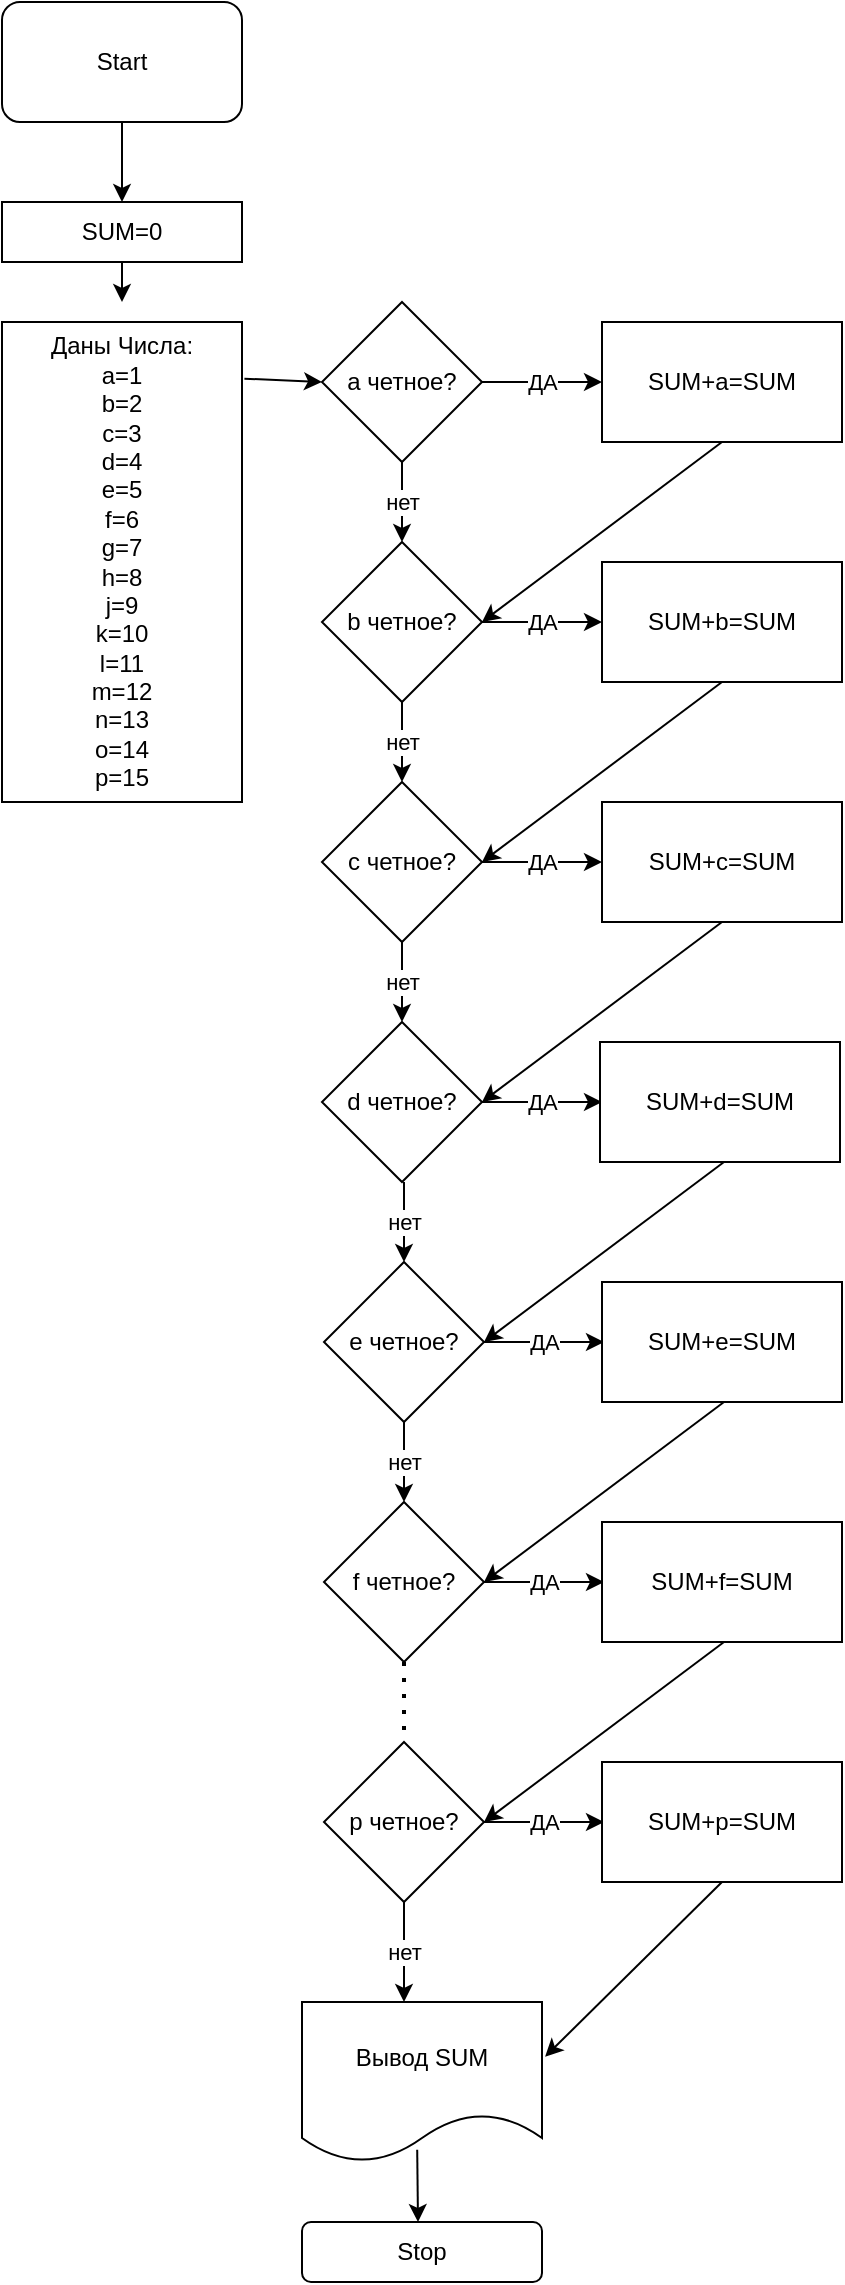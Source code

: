 <mxfile version="20.3.3" type="device"><diagram id="gCF8UKh4wigC_EpTEmOO" name="Страница 1"><mxGraphModel dx="1038" dy="575" grid="1" gridSize="10" guides="1" tooltips="1" connect="1" arrows="1" fold="1" page="1" pageScale="1" pageWidth="827" pageHeight="1169" math="0" shadow="0"><root><mxCell id="0"/><mxCell id="1" parent="0"/><mxCell id="QZ-LAQBpMABWLlG6mUAY-1" value="Start" style="rounded=1;whiteSpace=wrap;html=1;" vertex="1" parent="1"><mxGeometry x="20" y="10" width="120" height="60" as="geometry"/></mxCell><mxCell id="QZ-LAQBpMABWLlG6mUAY-3" value="Даны Числа:&lt;br&gt;a=1&lt;br&gt;b=2&lt;br&gt;c=3&lt;br&gt;d=4&lt;br&gt;e=5&lt;br&gt;f=6&lt;br&gt;g=7&lt;br&gt;h=8&lt;br&gt;j=9&lt;br&gt;k=10&lt;br&gt;l=11&lt;br&gt;m=12&lt;br&gt;n=13&lt;br&gt;o=14&lt;br&gt;p=15" style="rounded=0;whiteSpace=wrap;html=1;" vertex="1" parent="1"><mxGeometry x="20" y="170" width="120" height="240" as="geometry"/></mxCell><mxCell id="QZ-LAQBpMABWLlG6mUAY-4" value="" style="endArrow=classic;html=1;rounded=0;exitX=0.5;exitY=1;exitDx=0;exitDy=0;" edge="1" parent="1" source="QZ-LAQBpMABWLlG6mUAY-1"><mxGeometry width="50" height="50" relative="1" as="geometry"><mxPoint x="80" y="320" as="sourcePoint"/><mxPoint x="80" y="110" as="targetPoint"/></mxGeometry></mxCell><mxCell id="QZ-LAQBpMABWLlG6mUAY-5" value="" style="endArrow=classic;html=1;rounded=0;exitX=1.01;exitY=0.118;exitDx=0;exitDy=0;exitPerimeter=0;entryX=0;entryY=0.5;entryDx=0;entryDy=0;" edge="1" parent="1" source="QZ-LAQBpMABWLlG6mUAY-3" target="QZ-LAQBpMABWLlG6mUAY-6"><mxGeometry width="50" height="50" relative="1" as="geometry"><mxPoint x="390" y="370" as="sourcePoint"/><mxPoint x="170" y="230" as="targetPoint"/></mxGeometry></mxCell><mxCell id="QZ-LAQBpMABWLlG6mUAY-6" value="a четное?" style="rhombus;whiteSpace=wrap;html=1;" vertex="1" parent="1"><mxGeometry x="180" y="160" width="80" height="80" as="geometry"/></mxCell><mxCell id="QZ-LAQBpMABWLlG6mUAY-7" value="" style="endArrow=classic;html=1;rounded=0;exitX=1;exitY=0.5;exitDx=0;exitDy=0;" edge="1" parent="1" source="QZ-LAQBpMABWLlG6mUAY-6"><mxGeometry relative="1" as="geometry"><mxPoint x="280" y="199.5" as="sourcePoint"/><mxPoint x="320" y="200" as="targetPoint"/><Array as="points"><mxPoint x="310" y="200"/></Array></mxGeometry></mxCell><mxCell id="QZ-LAQBpMABWLlG6mUAY-8" value="ДА" style="edgeLabel;resizable=0;html=1;align=center;verticalAlign=middle;" connectable="0" vertex="1" parent="QZ-LAQBpMABWLlG6mUAY-7"><mxGeometry relative="1" as="geometry"/></mxCell><mxCell id="QZ-LAQBpMABWLlG6mUAY-9" value="" style="endArrow=classic;html=1;rounded=0;exitX=0.5;exitY=1;exitDx=0;exitDy=0;" edge="1" parent="1" source="QZ-LAQBpMABWLlG6mUAY-6"><mxGeometry relative="1" as="geometry"><mxPoint x="360" y="340" as="sourcePoint"/><mxPoint x="220" y="280" as="targetPoint"/></mxGeometry></mxCell><mxCell id="QZ-LAQBpMABWLlG6mUAY-10" value="нет" style="edgeLabel;resizable=0;html=1;align=center;verticalAlign=middle;" connectable="0" vertex="1" parent="QZ-LAQBpMABWLlG6mUAY-9"><mxGeometry relative="1" as="geometry"/></mxCell><mxCell id="QZ-LAQBpMABWLlG6mUAY-11" value="b четное?" style="rhombus;whiteSpace=wrap;html=1;" vertex="1" parent="1"><mxGeometry x="180" y="280" width="80" height="80" as="geometry"/></mxCell><mxCell id="QZ-LAQBpMABWLlG6mUAY-12" value="SUM+a=SUM" style="rounded=0;whiteSpace=wrap;html=1;" vertex="1" parent="1"><mxGeometry x="320" y="170" width="120" height="60" as="geometry"/></mxCell><mxCell id="QZ-LAQBpMABWLlG6mUAY-13" value="" style="endArrow=classic;html=1;rounded=0;exitX=0.5;exitY=1;exitDx=0;exitDy=0;entryX=1;entryY=0.5;entryDx=0;entryDy=0;" edge="1" parent="1" source="QZ-LAQBpMABWLlG6mUAY-12" target="QZ-LAQBpMABWLlG6mUAY-11"><mxGeometry width="50" height="50" relative="1" as="geometry"><mxPoint x="390" y="370" as="sourcePoint"/><mxPoint x="440" y="320" as="targetPoint"/></mxGeometry></mxCell><mxCell id="QZ-LAQBpMABWLlG6mUAY-14" value="" style="endArrow=classic;html=1;rounded=0;exitX=1;exitY=0.5;exitDx=0;exitDy=0;" edge="1" parent="1"><mxGeometry relative="1" as="geometry"><mxPoint x="260" y="320" as="sourcePoint"/><mxPoint x="320" y="320" as="targetPoint"/><Array as="points"><mxPoint x="310" y="320"/></Array></mxGeometry></mxCell><mxCell id="QZ-LAQBpMABWLlG6mUAY-15" value="ДА" style="edgeLabel;resizable=0;html=1;align=center;verticalAlign=middle;" connectable="0" vertex="1" parent="QZ-LAQBpMABWLlG6mUAY-14"><mxGeometry relative="1" as="geometry"/></mxCell><mxCell id="QZ-LAQBpMABWLlG6mUAY-16" value="SUM+b=SUM" style="rounded=0;whiteSpace=wrap;html=1;" vertex="1" parent="1"><mxGeometry x="320" y="290" width="120" height="60" as="geometry"/></mxCell><mxCell id="QZ-LAQBpMABWLlG6mUAY-23" value="" style="endArrow=classic;html=1;rounded=0;exitX=0.5;exitY=1;exitDx=0;exitDy=0;" edge="1" parent="1"><mxGeometry relative="1" as="geometry"><mxPoint x="220" y="360" as="sourcePoint"/><mxPoint x="220" y="400" as="targetPoint"/></mxGeometry></mxCell><mxCell id="QZ-LAQBpMABWLlG6mUAY-24" value="нет" style="edgeLabel;resizable=0;html=1;align=center;verticalAlign=middle;" connectable="0" vertex="1" parent="QZ-LAQBpMABWLlG6mUAY-23"><mxGeometry relative="1" as="geometry"/></mxCell><mxCell id="QZ-LAQBpMABWLlG6mUAY-25" value="c четное?" style="rhombus;whiteSpace=wrap;html=1;" vertex="1" parent="1"><mxGeometry x="180" y="400" width="80" height="80" as="geometry"/></mxCell><mxCell id="QZ-LAQBpMABWLlG6mUAY-26" value="" style="endArrow=classic;html=1;rounded=0;exitX=0.5;exitY=1;exitDx=0;exitDy=0;entryX=1;entryY=0.5;entryDx=0;entryDy=0;" edge="1" parent="1" target="QZ-LAQBpMABWLlG6mUAY-25"><mxGeometry width="50" height="50" relative="1" as="geometry"><mxPoint x="380" y="350" as="sourcePoint"/><mxPoint x="440" y="440" as="targetPoint"/></mxGeometry></mxCell><mxCell id="QZ-LAQBpMABWLlG6mUAY-27" value="" style="endArrow=classic;html=1;rounded=0;exitX=1;exitY=0.5;exitDx=0;exitDy=0;" edge="1" parent="1"><mxGeometry relative="1" as="geometry"><mxPoint x="260" y="440" as="sourcePoint"/><mxPoint x="320" y="440" as="targetPoint"/><Array as="points"><mxPoint x="310" y="440"/></Array></mxGeometry></mxCell><mxCell id="QZ-LAQBpMABWLlG6mUAY-28" value="ДА" style="edgeLabel;resizable=0;html=1;align=center;verticalAlign=middle;" connectable="0" vertex="1" parent="QZ-LAQBpMABWLlG6mUAY-27"><mxGeometry relative="1" as="geometry"/></mxCell><mxCell id="QZ-LAQBpMABWLlG6mUAY-29" value="SUM+c=SUM" style="rounded=0;whiteSpace=wrap;html=1;" vertex="1" parent="1"><mxGeometry x="320" y="410" width="120" height="60" as="geometry"/></mxCell><mxCell id="QZ-LAQBpMABWLlG6mUAY-30" value="" style="endArrow=classic;html=1;rounded=0;exitX=0.5;exitY=1;exitDx=0;exitDy=0;" edge="1" parent="1"><mxGeometry relative="1" as="geometry"><mxPoint x="220" y="480" as="sourcePoint"/><mxPoint x="220" y="520" as="targetPoint"/></mxGeometry></mxCell><mxCell id="QZ-LAQBpMABWLlG6mUAY-31" value="нет" style="edgeLabel;resizable=0;html=1;align=center;verticalAlign=middle;" connectable="0" vertex="1" parent="QZ-LAQBpMABWLlG6mUAY-30"><mxGeometry relative="1" as="geometry"/></mxCell><mxCell id="QZ-LAQBpMABWLlG6mUAY-32" value="d четное?" style="rhombus;whiteSpace=wrap;html=1;" vertex="1" parent="1"><mxGeometry x="180" y="520" width="80" height="80" as="geometry"/></mxCell><mxCell id="QZ-LAQBpMABWLlG6mUAY-33" value="" style="endArrow=classic;html=1;rounded=0;exitX=0.5;exitY=1;exitDx=0;exitDy=0;entryX=1;entryY=0.5;entryDx=0;entryDy=0;" edge="1" parent="1" target="QZ-LAQBpMABWLlG6mUAY-32"><mxGeometry width="50" height="50" relative="1" as="geometry"><mxPoint x="380" y="470" as="sourcePoint"/><mxPoint x="440" y="560" as="targetPoint"/></mxGeometry></mxCell><mxCell id="QZ-LAQBpMABWLlG6mUAY-34" value="" style="endArrow=classic;html=1;rounded=0;exitX=1;exitY=0.5;exitDx=0;exitDy=0;" edge="1" parent="1"><mxGeometry relative="1" as="geometry"><mxPoint x="260" y="560" as="sourcePoint"/><mxPoint x="320" y="560" as="targetPoint"/><Array as="points"><mxPoint x="310" y="560"/></Array></mxGeometry></mxCell><mxCell id="QZ-LAQBpMABWLlG6mUAY-35" value="ДА" style="edgeLabel;resizable=0;html=1;align=center;verticalAlign=middle;" connectable="0" vertex="1" parent="QZ-LAQBpMABWLlG6mUAY-34"><mxGeometry relative="1" as="geometry"/></mxCell><mxCell id="QZ-LAQBpMABWLlG6mUAY-36" value="SUM+d=SUM" style="rounded=0;whiteSpace=wrap;html=1;" vertex="1" parent="1"><mxGeometry x="319" y="530" width="120" height="60" as="geometry"/></mxCell><mxCell id="QZ-LAQBpMABWLlG6mUAY-37" value="" style="endArrow=classic;html=1;rounded=0;exitX=0.5;exitY=1;exitDx=0;exitDy=0;" edge="1" parent="1"><mxGeometry relative="1" as="geometry"><mxPoint x="221" y="600" as="sourcePoint"/><mxPoint x="221" y="640" as="targetPoint"/></mxGeometry></mxCell><mxCell id="QZ-LAQBpMABWLlG6mUAY-38" value="нет" style="edgeLabel;resizable=0;html=1;align=center;verticalAlign=middle;" connectable="0" vertex="1" parent="QZ-LAQBpMABWLlG6mUAY-37"><mxGeometry relative="1" as="geometry"/></mxCell><mxCell id="QZ-LAQBpMABWLlG6mUAY-39" value="e четное?" style="rhombus;whiteSpace=wrap;html=1;" vertex="1" parent="1"><mxGeometry x="181" y="640" width="80" height="80" as="geometry"/></mxCell><mxCell id="QZ-LAQBpMABWLlG6mUAY-40" value="" style="endArrow=classic;html=1;rounded=0;exitX=0.5;exitY=1;exitDx=0;exitDy=0;entryX=1;entryY=0.5;entryDx=0;entryDy=0;" edge="1" parent="1" target="QZ-LAQBpMABWLlG6mUAY-39"><mxGeometry width="50" height="50" relative="1" as="geometry"><mxPoint x="381" y="590" as="sourcePoint"/><mxPoint x="441" y="680" as="targetPoint"/></mxGeometry></mxCell><mxCell id="QZ-LAQBpMABWLlG6mUAY-41" value="" style="endArrow=classic;html=1;rounded=0;exitX=1;exitY=0.5;exitDx=0;exitDy=0;" edge="1" parent="1"><mxGeometry relative="1" as="geometry"><mxPoint x="261" y="680" as="sourcePoint"/><mxPoint x="321" y="680" as="targetPoint"/><Array as="points"><mxPoint x="311" y="680"/></Array></mxGeometry></mxCell><mxCell id="QZ-LAQBpMABWLlG6mUAY-42" value="ДА" style="edgeLabel;resizable=0;html=1;align=center;verticalAlign=middle;" connectable="0" vertex="1" parent="QZ-LAQBpMABWLlG6mUAY-41"><mxGeometry relative="1" as="geometry"/></mxCell><mxCell id="QZ-LAQBpMABWLlG6mUAY-43" value="SUM+e=SUM" style="rounded=0;whiteSpace=wrap;html=1;" vertex="1" parent="1"><mxGeometry x="320" y="650" width="120" height="60" as="geometry"/></mxCell><mxCell id="QZ-LAQBpMABWLlG6mUAY-44" value="SUM=0" style="rounded=0;whiteSpace=wrap;html=1;" vertex="1" parent="1"><mxGeometry x="20" y="110" width="120" height="30" as="geometry"/></mxCell><mxCell id="QZ-LAQBpMABWLlG6mUAY-45" value="" style="endArrow=classic;html=1;rounded=0;exitX=0.5;exitY=1;exitDx=0;exitDy=0;" edge="1" parent="1" source="QZ-LAQBpMABWLlG6mUAY-44"><mxGeometry width="50" height="50" relative="1" as="geometry"><mxPoint x="330" y="250" as="sourcePoint"/><mxPoint x="80" y="160" as="targetPoint"/></mxGeometry></mxCell><mxCell id="QZ-LAQBpMABWLlG6mUAY-46" value="" style="endArrow=classic;html=1;rounded=0;exitX=0.5;exitY=1;exitDx=0;exitDy=0;" edge="1" parent="1"><mxGeometry relative="1" as="geometry"><mxPoint x="221" y="720" as="sourcePoint"/><mxPoint x="221" y="760" as="targetPoint"/></mxGeometry></mxCell><mxCell id="QZ-LAQBpMABWLlG6mUAY-47" value="нет" style="edgeLabel;resizable=0;html=1;align=center;verticalAlign=middle;" connectable="0" vertex="1" parent="QZ-LAQBpMABWLlG6mUAY-46"><mxGeometry relative="1" as="geometry"/></mxCell><mxCell id="QZ-LAQBpMABWLlG6mUAY-48" value="f четное?" style="rhombus;whiteSpace=wrap;html=1;" vertex="1" parent="1"><mxGeometry x="181" y="760" width="80" height="80" as="geometry"/></mxCell><mxCell id="QZ-LAQBpMABWLlG6mUAY-49" value="" style="endArrow=classic;html=1;rounded=0;exitX=0.5;exitY=1;exitDx=0;exitDy=0;entryX=1;entryY=0.5;entryDx=0;entryDy=0;" edge="1" parent="1" target="QZ-LAQBpMABWLlG6mUAY-48"><mxGeometry width="50" height="50" relative="1" as="geometry"><mxPoint x="381" y="710" as="sourcePoint"/><mxPoint x="441" y="800" as="targetPoint"/></mxGeometry></mxCell><mxCell id="QZ-LAQBpMABWLlG6mUAY-50" value="" style="endArrow=classic;html=1;rounded=0;exitX=1;exitY=0.5;exitDx=0;exitDy=0;" edge="1" parent="1"><mxGeometry relative="1" as="geometry"><mxPoint x="261" y="800" as="sourcePoint"/><mxPoint x="321" y="800" as="targetPoint"/><Array as="points"><mxPoint x="311" y="800"/></Array></mxGeometry></mxCell><mxCell id="QZ-LAQBpMABWLlG6mUAY-51" value="ДА" style="edgeLabel;resizable=0;html=1;align=center;verticalAlign=middle;" connectable="0" vertex="1" parent="QZ-LAQBpMABWLlG6mUAY-50"><mxGeometry relative="1" as="geometry"/></mxCell><mxCell id="QZ-LAQBpMABWLlG6mUAY-52" value="SUM+f=SUM" style="rounded=0;whiteSpace=wrap;html=1;" vertex="1" parent="1"><mxGeometry x="320" y="770" width="120" height="60" as="geometry"/></mxCell><mxCell id="QZ-LAQBpMABWLlG6mUAY-53" value="" style="endArrow=none;dashed=1;html=1;dashPattern=1 3;strokeWidth=2;rounded=0;exitX=0.5;exitY=1;exitDx=0;exitDy=0;" edge="1" parent="1" source="QZ-LAQBpMABWLlG6mUAY-48"><mxGeometry width="50" height="50" relative="1" as="geometry"><mxPoint x="290" y="830" as="sourcePoint"/><mxPoint x="221" y="880" as="targetPoint"/></mxGeometry></mxCell><mxCell id="QZ-LAQBpMABWLlG6mUAY-56" value="p четное?" style="rhombus;whiteSpace=wrap;html=1;" vertex="1" parent="1"><mxGeometry x="181" y="880" width="80" height="80" as="geometry"/></mxCell><mxCell id="QZ-LAQBpMABWLlG6mUAY-57" value="" style="endArrow=classic;html=1;rounded=0;exitX=0.5;exitY=1;exitDx=0;exitDy=0;entryX=1;entryY=0.5;entryDx=0;entryDy=0;" edge="1" parent="1" target="QZ-LAQBpMABWLlG6mUAY-56"><mxGeometry width="50" height="50" relative="1" as="geometry"><mxPoint x="381" y="830" as="sourcePoint"/><mxPoint x="441" y="920" as="targetPoint"/></mxGeometry></mxCell><mxCell id="QZ-LAQBpMABWLlG6mUAY-58" value="" style="endArrow=classic;html=1;rounded=0;exitX=1;exitY=0.5;exitDx=0;exitDy=0;" edge="1" parent="1"><mxGeometry relative="1" as="geometry"><mxPoint x="261" y="920" as="sourcePoint"/><mxPoint x="321" y="920" as="targetPoint"/><Array as="points"><mxPoint x="311" y="920"/></Array></mxGeometry></mxCell><mxCell id="QZ-LAQBpMABWLlG6mUAY-59" value="ДА" style="edgeLabel;resizable=0;html=1;align=center;verticalAlign=middle;" connectable="0" vertex="1" parent="QZ-LAQBpMABWLlG6mUAY-58"><mxGeometry relative="1" as="geometry"/></mxCell><mxCell id="QZ-LAQBpMABWLlG6mUAY-60" value="SUM+p=SUM" style="rounded=0;whiteSpace=wrap;html=1;" vertex="1" parent="1"><mxGeometry x="320" y="890" width="120" height="60" as="geometry"/></mxCell><mxCell id="QZ-LAQBpMABWLlG6mUAY-63" value="" style="endArrow=classic;html=1;rounded=0;exitX=0.5;exitY=1;exitDx=0;exitDy=0;" edge="1" parent="1" source="QZ-LAQBpMABWLlG6mUAY-56"><mxGeometry relative="1" as="geometry"><mxPoint x="230" y="970" as="sourcePoint"/><mxPoint x="221" y="1010" as="targetPoint"/></mxGeometry></mxCell><mxCell id="QZ-LAQBpMABWLlG6mUAY-64" value="нет" style="edgeLabel;resizable=0;html=1;align=center;verticalAlign=middle;" connectable="0" vertex="1" parent="QZ-LAQBpMABWLlG6mUAY-63"><mxGeometry relative="1" as="geometry"/></mxCell><mxCell id="QZ-LAQBpMABWLlG6mUAY-65" value="Вывод SUM" style="shape=document;whiteSpace=wrap;html=1;boundedLbl=1;" vertex="1" parent="1"><mxGeometry x="170" y="1010" width="120" height="80" as="geometry"/></mxCell><mxCell id="QZ-LAQBpMABWLlG6mUAY-66" value="" style="endArrow=classic;html=1;rounded=0;exitX=0.5;exitY=1;exitDx=0;exitDy=0;entryX=1.013;entryY=0.342;entryDx=0;entryDy=0;entryPerimeter=0;" edge="1" parent="1" source="QZ-LAQBpMABWLlG6mUAY-60" target="QZ-LAQBpMABWLlG6mUAY-65"><mxGeometry width="50" height="50" relative="1" as="geometry"><mxPoint x="290" y="1030" as="sourcePoint"/><mxPoint x="340" y="980" as="targetPoint"/></mxGeometry></mxCell><mxCell id="QZ-LAQBpMABWLlG6mUAY-68" value="" style="endArrow=classic;html=1;rounded=0;exitX=0.48;exitY=0.923;exitDx=0;exitDy=0;exitPerimeter=0;" edge="1" parent="1" source="QZ-LAQBpMABWLlG6mUAY-65"><mxGeometry width="50" height="50" relative="1" as="geometry"><mxPoint x="290" y="1030" as="sourcePoint"/><mxPoint x="228" y="1120" as="targetPoint"/></mxGeometry></mxCell><mxCell id="QZ-LAQBpMABWLlG6mUAY-69" value="Stop" style="rounded=1;whiteSpace=wrap;html=1;" vertex="1" parent="1"><mxGeometry x="170" y="1120" width="120" height="30" as="geometry"/></mxCell></root></mxGraphModel></diagram></mxfile>